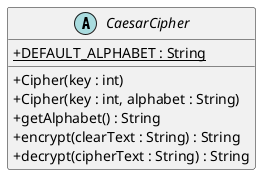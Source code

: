 @startuml
'https://plantuml.com/class-diagram

'Make public/private/etc show up as character rather than colored circle.
skinparam classAttributeIconSize 0

abstract class CaesarCipher {
    + {static} DEFAULT_ALPHABET : String
    + Cipher(key : int)
    + Cipher(key : int, alphabet : String)
    + getAlphabet() : String
    + encrypt(clearText : String) : String
    + decrypt(cipherText : String) : String
}

@enduml